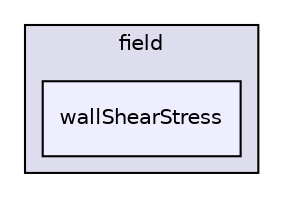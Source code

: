digraph "src/functionObjects/field/wallShearStress" {
  bgcolor=transparent;
  compound=true
  node [ fontsize="10", fontname="Helvetica"];
  edge [ labelfontsize="10", labelfontname="Helvetica"];
  subgraph clusterdir_bae024cac12ddc6733a616261920a91f {
    graph [ bgcolor="#ddddee", pencolor="black", label="field" fontname="Helvetica", fontsize="10", URL="dir_bae024cac12ddc6733a616261920a91f.html"]
  dir_6f2067c8fe21f63b712d9df4d5b6ce90 [shape=box, label="wallShearStress", style="filled", fillcolor="#eeeeff", pencolor="black", URL="dir_6f2067c8fe21f63b712d9df4d5b6ce90.html"];
  }
}
